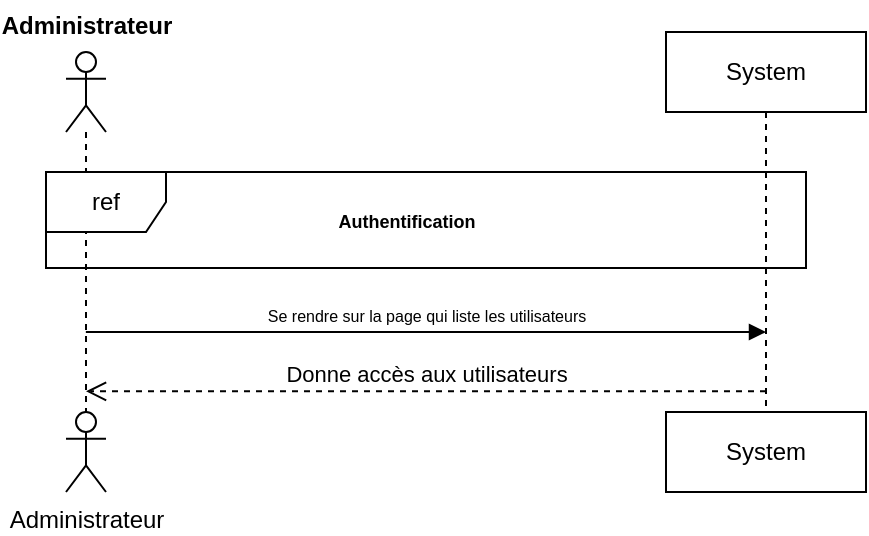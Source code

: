 <mxfile version="23.1.5" type="device">
  <diagram name="Page-1" id="2YBvvXClWsGukQMizWep">
    <mxGraphModel dx="989" dy="577" grid="1" gridSize="10" guides="1" tooltips="1" connect="1" arrows="1" fold="1" page="1" pageScale="1" pageWidth="850" pageHeight="1100" math="0" shadow="0">
      <root>
        <mxCell id="0" />
        <mxCell id="1" parent="0" />
        <mxCell id="1i2Z4VfVdW_mY6-7IzHU-2" value="System" style="shape=umlLifeline;perimeter=lifelinePerimeter;whiteSpace=wrap;html=1;container=1;dropTarget=0;collapsible=0;recursiveResize=0;outlineConnect=0;portConstraint=eastwest;newEdgeStyle={&quot;curved&quot;:0,&quot;rounded&quot;:0};" parent="1" vertex="1">
          <mxGeometry x="510" y="200" width="100" height="190" as="geometry" />
        </mxCell>
        <mxCell id="1i2Z4VfVdW_mY6-7IzHU-3" value="" style="shape=umlLifeline;perimeter=lifelinePerimeter;whiteSpace=wrap;html=1;container=1;dropTarget=0;collapsible=0;recursiveResize=0;outlineConnect=0;portConstraint=eastwest;newEdgeStyle={&quot;curved&quot;:0,&quot;rounded&quot;:0};participant=umlActor;" parent="1" vertex="1">
          <mxGeometry x="210" y="210" width="20" height="180" as="geometry" />
        </mxCell>
        <mxCell id="1i2Z4VfVdW_mY6-7IzHU-10" value="Administrateur" style="text;align=center;fontStyle=1;verticalAlign=middle;spacingLeft=3;spacingRight=3;strokeColor=none;rotatable=0;points=[[0,0.5],[1,0.5]];portConstraint=eastwest;html=1;" parent="1" vertex="1">
          <mxGeometry x="180" y="184" width="80" height="26" as="geometry" />
        </mxCell>
        <mxCell id="1i2Z4VfVdW_mY6-7IzHU-14" value="&lt;font style=&quot;font-size: 8px;&quot;&gt;Se rendre sur la page qui liste les utilisateurs&lt;/font&gt;" style="html=1;verticalAlign=bottom;endArrow=block;curved=0;rounded=0;entryX=0;entryY=0;entryDx=0;entryDy=5;" parent="1" edge="1">
          <mxGeometry relative="1" as="geometry">
            <mxPoint x="219.929" y="350" as="sourcePoint" />
            <mxPoint x="560" y="350" as="targetPoint" />
          </mxGeometry>
        </mxCell>
        <mxCell id="1i2Z4VfVdW_mY6-7IzHU-25" value="System" style="html=1;whiteSpace=wrap;" parent="1" vertex="1">
          <mxGeometry x="510" y="390" width="100" height="40" as="geometry" />
        </mxCell>
        <mxCell id="1i2Z4VfVdW_mY6-7IzHU-26" value="Administrateur" style="shape=umlActor;verticalLabelPosition=bottom;verticalAlign=top;html=1;" parent="1" vertex="1">
          <mxGeometry x="210" y="390" width="20" height="40" as="geometry" />
        </mxCell>
        <mxCell id="8nBpDhU5QcVmHbwOwZvD-3" value="ref" style="shape=umlFrame;whiteSpace=wrap;html=1;pointerEvents=0;" parent="1" vertex="1">
          <mxGeometry x="200" y="270" width="380" height="48" as="geometry" />
        </mxCell>
        <mxCell id="8nBpDhU5QcVmHbwOwZvD-4" value="&lt;font style=&quot;font-size: 9px;&quot;&gt;Authentification&lt;/font&gt;" style="text;align=center;fontStyle=1;verticalAlign=middle;spacingLeft=3;spacingRight=3;strokeColor=none;rotatable=0;points=[[0,0.5],[1,0.5]];portConstraint=eastwest;html=1;" parent="1" vertex="1">
          <mxGeometry x="340" y="281" width="80" height="26" as="geometry" />
        </mxCell>
        <mxCell id="zWgnHIGC_gzo0inc6lri-1" value="Donne accès aux utilisateurs" style="html=1;verticalAlign=bottom;endArrow=open;dashed=1;endSize=8;curved=0;rounded=0;" edge="1" parent="1" target="1i2Z4VfVdW_mY6-7IzHU-3">
          <mxGeometry relative="1" as="geometry">
            <mxPoint x="560" y="379.66" as="sourcePoint" />
            <mxPoint x="480" y="379.66" as="targetPoint" />
          </mxGeometry>
        </mxCell>
      </root>
    </mxGraphModel>
  </diagram>
</mxfile>
